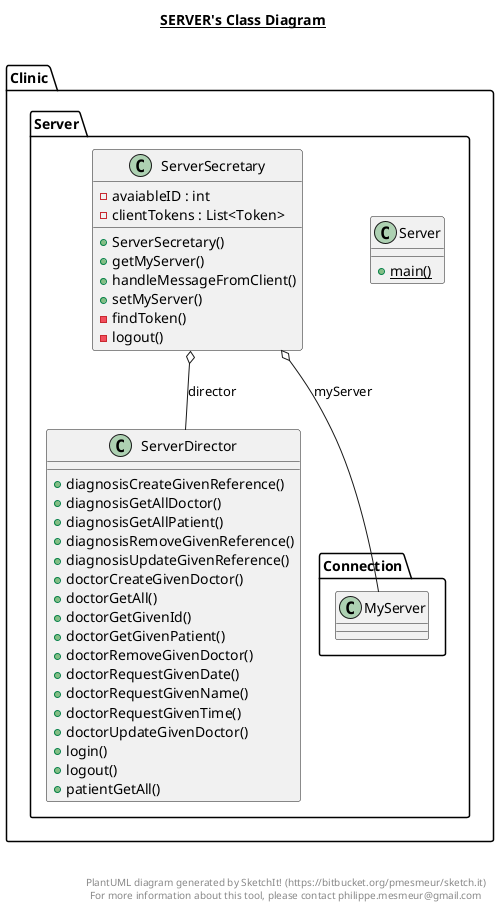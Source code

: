 @startuml

title __SERVER's Class Diagram__\n

  namespace Clinic.Server {
    class Clinic.Server.Server {
        {static} + main()
    }
  }
  

  namespace Clinic.Server {
    class Clinic.Server.ServerDirector {
        + diagnosisCreateGivenReference()
        + diagnosisGetAllDoctor()
        + diagnosisGetAllPatient()
        + diagnosisRemoveGivenReference()
        + diagnosisUpdateGivenReference()
        + doctorCreateGivenDoctor()
        + doctorGetAll()
        + doctorGetGivenId()
        + doctorGetGivenPatient()
        + doctorRemoveGivenDoctor()
        + doctorRequestGivenDate()
        + doctorRequestGivenName()
        + doctorRequestGivenTime()
        + doctorUpdateGivenDoctor()
        + login()
        + logout()
        + patientGetAll()
    }
  }
  

  namespace Clinic.Server {
    class Clinic.Server.ServerSecretary {
        - avaiableID : int
        - clientTokens : List<Token>
        + ServerSecretary()
        + getMyServer()
        + handleMessageFromClient()
        + setMyServer()
        - findToken()
        - logout()
    }
  }
  

  Clinic.Server.ServerSecretary o-- Clinic.Server.ServerDirector : director
  Clinic.Server.ServerSecretary o-- Clinic.Server.Connection.MyServer : myServer


right footer


PlantUML diagram generated by SketchIt! (https://bitbucket.org/pmesmeur/sketch.it)
For more information about this tool, please contact philippe.mesmeur@gmail.com
endfooter

@enduml

